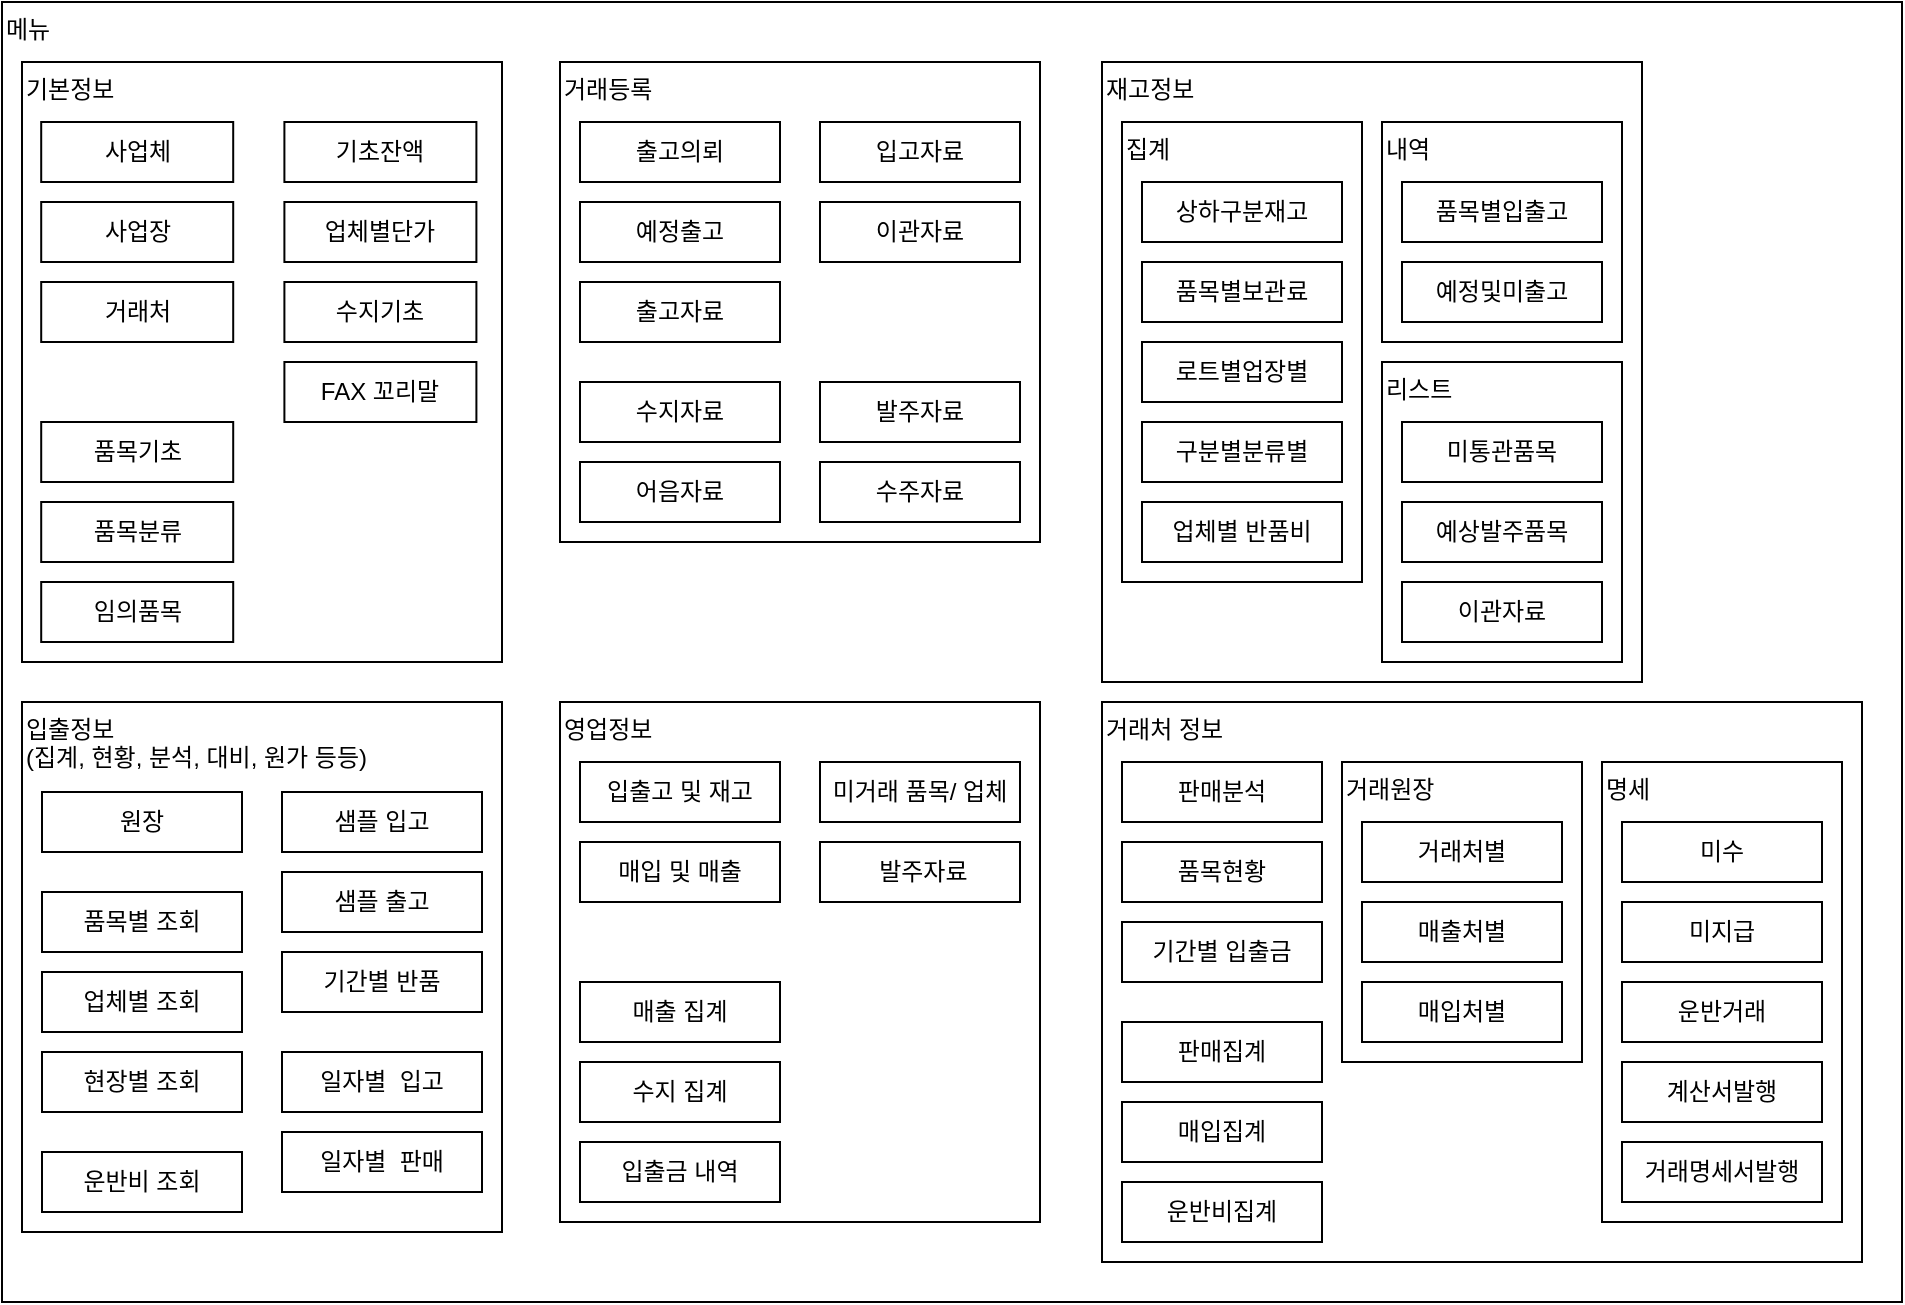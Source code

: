 <mxfile version="20.0.1" type="github">
  <diagram id="-eRTn-4_54sdNH-rd8Ry" name="Page-1">
    <mxGraphModel dx="1967" dy="1374" grid="1" gridSize="10" guides="1" tooltips="1" connect="1" arrows="1" fold="1" page="1" pageScale="1" pageWidth="827" pageHeight="1169" math="0" shadow="0">
      <root>
        <mxCell id="0" />
        <mxCell id="1" parent="0" />
        <mxCell id="DrYvYWVnT0ZJUwi3jU_x-1" value="메뉴" style="rounded=0;whiteSpace=wrap;html=1;verticalAlign=top;align=left;" parent="1" vertex="1">
          <mxGeometry y="10" width="950" height="650" as="geometry" />
        </mxCell>
        <mxCell id="mXeioqFXdQBucrt9PEec-13" value="" style="group" vertex="1" connectable="0" parent="1">
          <mxGeometry x="10" y="40" width="240" height="300" as="geometry" />
        </mxCell>
        <mxCell id="mXeioqFXdQBucrt9PEec-1" value="기본정보" style="rounded=0;whiteSpace=wrap;html=1;verticalAlign=top;align=left;" vertex="1" parent="mXeioqFXdQBucrt9PEec-13">
          <mxGeometry width="240" height="300" as="geometry" />
        </mxCell>
        <mxCell id="mXeioqFXdQBucrt9PEec-2" value="사업체" style="rounded=0;whiteSpace=wrap;html=1;" vertex="1" parent="mXeioqFXdQBucrt9PEec-13">
          <mxGeometry x="9.6" y="30" width="96" height="30" as="geometry" />
        </mxCell>
        <mxCell id="mXeioqFXdQBucrt9PEec-3" value="기초잔액" style="rounded=0;whiteSpace=wrap;html=1;" vertex="1" parent="mXeioqFXdQBucrt9PEec-13">
          <mxGeometry x="131.2" y="30" width="96" height="30" as="geometry" />
        </mxCell>
        <mxCell id="mXeioqFXdQBucrt9PEec-4" value="FAX 꼬리말" style="rounded=0;whiteSpace=wrap;html=1;" vertex="1" parent="mXeioqFXdQBucrt9PEec-13">
          <mxGeometry x="131.2" y="150" width="96" height="30" as="geometry" />
        </mxCell>
        <mxCell id="mXeioqFXdQBucrt9PEec-6" value="품목기초" style="rounded=0;whiteSpace=wrap;html=1;" vertex="1" parent="mXeioqFXdQBucrt9PEec-13">
          <mxGeometry x="9.6" y="180" width="96" height="30" as="geometry" />
        </mxCell>
        <mxCell id="mXeioqFXdQBucrt9PEec-7" value="사업장" style="rounded=0;whiteSpace=wrap;html=1;" vertex="1" parent="mXeioqFXdQBucrt9PEec-13">
          <mxGeometry x="9.6" y="70" width="96" height="30" as="geometry" />
        </mxCell>
        <mxCell id="mXeioqFXdQBucrt9PEec-8" value="거래처" style="rounded=0;whiteSpace=wrap;html=1;" vertex="1" parent="mXeioqFXdQBucrt9PEec-13">
          <mxGeometry x="9.6" y="110" width="96" height="30" as="geometry" />
        </mxCell>
        <mxCell id="mXeioqFXdQBucrt9PEec-10" value="품목분류" style="rounded=0;whiteSpace=wrap;html=1;" vertex="1" parent="mXeioqFXdQBucrt9PEec-13">
          <mxGeometry x="9.6" y="220" width="96" height="30" as="geometry" />
        </mxCell>
        <mxCell id="mXeioqFXdQBucrt9PEec-12" value="임의품목" style="rounded=0;whiteSpace=wrap;html=1;" vertex="1" parent="mXeioqFXdQBucrt9PEec-13">
          <mxGeometry x="9.6" y="260" width="96" height="30" as="geometry" />
        </mxCell>
        <mxCell id="mXeioqFXdQBucrt9PEec-77" value="업체별단가" style="rounded=0;whiteSpace=wrap;html=1;" vertex="1" parent="mXeioqFXdQBucrt9PEec-13">
          <mxGeometry x="131.2" y="70" width="96" height="30" as="geometry" />
        </mxCell>
        <mxCell id="mXeioqFXdQBucrt9PEec-78" value="수지기초" style="rounded=0;whiteSpace=wrap;html=1;" vertex="1" parent="mXeioqFXdQBucrt9PEec-13">
          <mxGeometry x="131.2" y="110" width="96" height="30" as="geometry" />
        </mxCell>
        <mxCell id="mXeioqFXdQBucrt9PEec-29" value="" style="group" vertex="1" connectable="0" parent="1">
          <mxGeometry x="279" y="40" width="240" height="240" as="geometry" />
        </mxCell>
        <mxCell id="mXeioqFXdQBucrt9PEec-14" value="거래등록" style="rounded=0;whiteSpace=wrap;html=1;verticalAlign=top;align=left;" vertex="1" parent="mXeioqFXdQBucrt9PEec-29">
          <mxGeometry width="240" height="240" as="geometry" />
        </mxCell>
        <mxCell id="mXeioqFXdQBucrt9PEec-19" value="수주자료" style="rounded=0;whiteSpace=wrap;html=1;" vertex="1" parent="mXeioqFXdQBucrt9PEec-29">
          <mxGeometry x="130" y="200" width="100" height="30" as="geometry" />
        </mxCell>
        <mxCell id="mXeioqFXdQBucrt9PEec-20" value="발주자료" style="rounded=0;whiteSpace=wrap;html=1;" vertex="1" parent="mXeioqFXdQBucrt9PEec-29">
          <mxGeometry x="130" y="160" width="100" height="30" as="geometry" />
        </mxCell>
        <mxCell id="mXeioqFXdQBucrt9PEec-21" value="어음자료" style="rounded=0;whiteSpace=wrap;html=1;" vertex="1" parent="mXeioqFXdQBucrt9PEec-29">
          <mxGeometry x="10" y="200" width="100" height="30" as="geometry" />
        </mxCell>
        <mxCell id="mXeioqFXdQBucrt9PEec-22" value="수지자료" style="rounded=0;whiteSpace=wrap;html=1;" vertex="1" parent="mXeioqFXdQBucrt9PEec-29">
          <mxGeometry x="10" y="160" width="100" height="30" as="geometry" />
        </mxCell>
        <mxCell id="mXeioqFXdQBucrt9PEec-23" value="이관자료" style="rounded=0;whiteSpace=wrap;html=1;" vertex="1" parent="mXeioqFXdQBucrt9PEec-29">
          <mxGeometry x="130" y="70" width="100" height="30" as="geometry" />
        </mxCell>
        <mxCell id="mXeioqFXdQBucrt9PEec-24" value="입고자료" style="rounded=0;whiteSpace=wrap;html=1;" vertex="1" parent="mXeioqFXdQBucrt9PEec-29">
          <mxGeometry x="130" y="30" width="100" height="30" as="geometry" />
        </mxCell>
        <mxCell id="mXeioqFXdQBucrt9PEec-25" value="예정출고" style="rounded=0;whiteSpace=wrap;html=1;" vertex="1" parent="mXeioqFXdQBucrt9PEec-29">
          <mxGeometry x="10" y="70" width="100" height="30" as="geometry" />
        </mxCell>
        <mxCell id="mXeioqFXdQBucrt9PEec-26" value="출고자료" style="rounded=0;whiteSpace=wrap;html=1;" vertex="1" parent="mXeioqFXdQBucrt9PEec-29">
          <mxGeometry x="10" y="110" width="100" height="30" as="geometry" />
        </mxCell>
        <mxCell id="mXeioqFXdQBucrt9PEec-27" value="출고의뢰" style="rounded=0;whiteSpace=wrap;html=1;" vertex="1" parent="mXeioqFXdQBucrt9PEec-29">
          <mxGeometry x="10" y="30" width="100" height="30" as="geometry" />
        </mxCell>
        <mxCell id="mXeioqFXdQBucrt9PEec-47" value="" style="group" vertex="1" connectable="0" parent="1">
          <mxGeometry x="550" y="40" width="270" height="310" as="geometry" />
        </mxCell>
        <mxCell id="mXeioqFXdQBucrt9PEec-30" value="재고정보" style="rounded=0;whiteSpace=wrap;html=1;verticalAlign=top;align=left;" vertex="1" parent="mXeioqFXdQBucrt9PEec-47">
          <mxGeometry width="270" height="310" as="geometry" />
        </mxCell>
        <mxCell id="mXeioqFXdQBucrt9PEec-44" value="리스트" style="rounded=0;whiteSpace=wrap;html=1;verticalAlign=top;align=left;" vertex="1" parent="mXeioqFXdQBucrt9PEec-47">
          <mxGeometry x="140" y="150" width="120" height="150" as="geometry" />
        </mxCell>
        <mxCell id="mXeioqFXdQBucrt9PEec-39" value="내역" style="rounded=0;whiteSpace=wrap;html=1;verticalAlign=top;align=left;" vertex="1" parent="mXeioqFXdQBucrt9PEec-47">
          <mxGeometry x="140" y="30" width="120" height="110" as="geometry" />
        </mxCell>
        <mxCell id="mXeioqFXdQBucrt9PEec-38" value="집계" style="rounded=0;whiteSpace=wrap;html=1;verticalAlign=top;align=left;" vertex="1" parent="mXeioqFXdQBucrt9PEec-47">
          <mxGeometry x="10" y="30" width="120" height="230" as="geometry" />
        </mxCell>
        <mxCell id="mXeioqFXdQBucrt9PEec-31" value="예정및미출고" style="rounded=0;whiteSpace=wrap;html=1;" vertex="1" parent="mXeioqFXdQBucrt9PEec-47">
          <mxGeometry x="150" y="100" width="100" height="30" as="geometry" />
        </mxCell>
        <mxCell id="mXeioqFXdQBucrt9PEec-32" value="품목별입출고" style="rounded=0;whiteSpace=wrap;html=1;" vertex="1" parent="mXeioqFXdQBucrt9PEec-47">
          <mxGeometry x="150" y="60" width="100" height="30" as="geometry" />
        </mxCell>
        <mxCell id="mXeioqFXdQBucrt9PEec-33" value="업체별 반품비" style="rounded=0;whiteSpace=wrap;html=1;" vertex="1" parent="mXeioqFXdQBucrt9PEec-47">
          <mxGeometry x="20" y="220" width="100" height="30" as="geometry" />
        </mxCell>
        <mxCell id="mXeioqFXdQBucrt9PEec-34" value="구분별분류별" style="rounded=0;whiteSpace=wrap;html=1;" vertex="1" parent="mXeioqFXdQBucrt9PEec-47">
          <mxGeometry x="20" y="180" width="100" height="30" as="geometry" />
        </mxCell>
        <mxCell id="mXeioqFXdQBucrt9PEec-35" value="로트별업장별" style="rounded=0;whiteSpace=wrap;html=1;" vertex="1" parent="mXeioqFXdQBucrt9PEec-47">
          <mxGeometry x="20" y="140" width="100" height="30" as="geometry" />
        </mxCell>
        <mxCell id="mXeioqFXdQBucrt9PEec-36" value="품목별보관료" style="rounded=0;whiteSpace=wrap;html=1;" vertex="1" parent="mXeioqFXdQBucrt9PEec-47">
          <mxGeometry x="20" y="100" width="100" height="30" as="geometry" />
        </mxCell>
        <mxCell id="mXeioqFXdQBucrt9PEec-37" value="상하구분재고" style="rounded=0;whiteSpace=wrap;html=1;" vertex="1" parent="mXeioqFXdQBucrt9PEec-47">
          <mxGeometry x="20" y="60" width="100" height="30" as="geometry" />
        </mxCell>
        <mxCell id="mXeioqFXdQBucrt9PEec-43" value="미통관품목" style="rounded=0;whiteSpace=wrap;html=1;" vertex="1" parent="mXeioqFXdQBucrt9PEec-47">
          <mxGeometry x="150" y="180" width="100" height="30" as="geometry" />
        </mxCell>
        <mxCell id="mXeioqFXdQBucrt9PEec-45" value="예상발주품목" style="rounded=0;whiteSpace=wrap;html=1;" vertex="1" parent="mXeioqFXdQBucrt9PEec-47">
          <mxGeometry x="150" y="220" width="100" height="30" as="geometry" />
        </mxCell>
        <mxCell id="mXeioqFXdQBucrt9PEec-46" value="이관자료" style="rounded=0;whiteSpace=wrap;html=1;" vertex="1" parent="mXeioqFXdQBucrt9PEec-47">
          <mxGeometry x="150" y="260" width="100" height="30" as="geometry" />
        </mxCell>
        <mxCell id="mXeioqFXdQBucrt9PEec-60" value="" style="group" vertex="1" connectable="0" parent="1">
          <mxGeometry x="10" y="360" width="240" height="265" as="geometry" />
        </mxCell>
        <mxCell id="mXeioqFXdQBucrt9PEec-48" value="입출정보&lt;br&gt;(집계, 현황, 분석, 대비, 원가 등등)" style="rounded=0;whiteSpace=wrap;html=1;verticalAlign=top;align=left;" vertex="1" parent="mXeioqFXdQBucrt9PEec-60">
          <mxGeometry width="240" height="265" as="geometry" />
        </mxCell>
        <mxCell id="mXeioqFXdQBucrt9PEec-40" value="현장별 조회" style="rounded=0;whiteSpace=wrap;html=1;" vertex="1" parent="mXeioqFXdQBucrt9PEec-60">
          <mxGeometry x="10" y="175" width="100" height="30" as="geometry" />
        </mxCell>
        <mxCell id="mXeioqFXdQBucrt9PEec-41" value="기간별 반품" style="rounded=0;whiteSpace=wrap;html=1;" vertex="1" parent="mXeioqFXdQBucrt9PEec-60">
          <mxGeometry x="130" y="125" width="100" height="30" as="geometry" />
        </mxCell>
        <mxCell id="mXeioqFXdQBucrt9PEec-42" value="샘플 입고" style="rounded=0;whiteSpace=wrap;html=1;" vertex="1" parent="mXeioqFXdQBucrt9PEec-60">
          <mxGeometry x="130" y="45" width="100" height="30" as="geometry" />
        </mxCell>
        <mxCell id="mXeioqFXdQBucrt9PEec-49" value="업체별 조회" style="rounded=0;whiteSpace=wrap;html=1;" vertex="1" parent="mXeioqFXdQBucrt9PEec-60">
          <mxGeometry x="10" y="135" width="100" height="30" as="geometry" />
        </mxCell>
        <mxCell id="mXeioqFXdQBucrt9PEec-50" value="품목별 조회" style="rounded=0;whiteSpace=wrap;html=1;" vertex="1" parent="mXeioqFXdQBucrt9PEec-60">
          <mxGeometry x="10" y="95" width="100" height="30" as="geometry" />
        </mxCell>
        <mxCell id="mXeioqFXdQBucrt9PEec-51" value="원장" style="rounded=0;whiteSpace=wrap;html=1;" vertex="1" parent="mXeioqFXdQBucrt9PEec-60">
          <mxGeometry x="10" y="45" width="100" height="30" as="geometry" />
        </mxCell>
        <mxCell id="mXeioqFXdQBucrt9PEec-53" value="샘플 출고" style="rounded=0;whiteSpace=wrap;html=1;" vertex="1" parent="mXeioqFXdQBucrt9PEec-60">
          <mxGeometry x="130" y="85" width="100" height="30" as="geometry" />
        </mxCell>
        <mxCell id="mXeioqFXdQBucrt9PEec-57" value="운반비 조회&lt;span style=&quot;color: rgba(0, 0, 0, 0); font-family: monospace; font-size: 0px; text-align: start;&quot;&gt;%3CmxGraphModel%3E%3Croot%3E%3CmxCell%20id%3D%220%22%2F%3E%3CmxCell%20id%3D%221%22%20parent%3D%220%22%2F%3E%3CmxCell%20id%3D%222%22%20value%3D%22%EC%B6%9C%EA%B3%A0%EC%9D%98%EB%A2%B0%22%20style%3D%22rounded%3D0%3BwhiteSpace%3Dwrap%3Bhtml%3D1%3B%22%20vertex%3D%221%22%20parent%3D%221%22%3E%3CmxGeometry%20x%3D%22530%22%20y%3D%22720%22%20width%3D%22100%22%20height%3D%2230%22%20as%3D%22geometry%22%2F%3E%3C%2FmxCell%3E%3C%2Froot%3E%3C%2FmxGraphModel%3E&lt;/span&gt;" style="rounded=0;whiteSpace=wrap;html=1;" vertex="1" parent="mXeioqFXdQBucrt9PEec-60">
          <mxGeometry x="10" y="225" width="100" height="30" as="geometry" />
        </mxCell>
        <mxCell id="mXeioqFXdQBucrt9PEec-58" value="일자별&amp;nbsp; 입고" style="rounded=0;whiteSpace=wrap;html=1;" vertex="1" parent="mXeioqFXdQBucrt9PEec-60">
          <mxGeometry x="130" y="175" width="100" height="30" as="geometry" />
        </mxCell>
        <mxCell id="mXeioqFXdQBucrt9PEec-59" value="일자별&amp;nbsp; 판매" style="rounded=0;whiteSpace=wrap;html=1;" vertex="1" parent="mXeioqFXdQBucrt9PEec-60">
          <mxGeometry x="130" y="215" width="100" height="30" as="geometry" />
        </mxCell>
        <mxCell id="mXeioqFXdQBucrt9PEec-62" value="" style="group" vertex="1" connectable="0" parent="1">
          <mxGeometry x="279" y="360" width="240" height="260" as="geometry" />
        </mxCell>
        <mxCell id="mXeioqFXdQBucrt9PEec-61" value="영업정보" style="rounded=0;whiteSpace=wrap;html=1;verticalAlign=top;align=left;" vertex="1" parent="mXeioqFXdQBucrt9PEec-62">
          <mxGeometry width="240" height="260" as="geometry" />
        </mxCell>
        <mxCell id="mXeioqFXdQBucrt9PEec-15" value="미거래 품목/ 업체" style="rounded=0;whiteSpace=wrap;html=1;" vertex="1" parent="mXeioqFXdQBucrt9PEec-62">
          <mxGeometry x="130" y="30" width="100" height="30" as="geometry" />
        </mxCell>
        <mxCell id="mXeioqFXdQBucrt9PEec-16" value="&amp;nbsp;발주자료" style="rounded=0;whiteSpace=wrap;html=1;" vertex="1" parent="mXeioqFXdQBucrt9PEec-62">
          <mxGeometry x="130" y="70" width="100" height="30" as="geometry" />
        </mxCell>
        <mxCell id="mXeioqFXdQBucrt9PEec-17" value="매입 및 매출" style="rounded=0;whiteSpace=wrap;html=1;" vertex="1" parent="mXeioqFXdQBucrt9PEec-62">
          <mxGeometry x="10" y="70" width="100" height="30" as="geometry" />
        </mxCell>
        <mxCell id="mXeioqFXdQBucrt9PEec-18" value="입출금 내역" style="rounded=0;whiteSpace=wrap;html=1;" vertex="1" parent="mXeioqFXdQBucrt9PEec-62">
          <mxGeometry x="10" y="220" width="100" height="30" as="geometry" />
        </mxCell>
        <mxCell id="mXeioqFXdQBucrt9PEec-54" value="수지 집계" style="rounded=0;whiteSpace=wrap;html=1;" vertex="1" parent="mXeioqFXdQBucrt9PEec-62">
          <mxGeometry x="10" y="180" width="100" height="30" as="geometry" />
        </mxCell>
        <mxCell id="mXeioqFXdQBucrt9PEec-55" value="매출 집계" style="rounded=0;whiteSpace=wrap;html=1;" vertex="1" parent="mXeioqFXdQBucrt9PEec-62">
          <mxGeometry x="10" y="140" width="100" height="30" as="geometry" />
        </mxCell>
        <mxCell id="mXeioqFXdQBucrt9PEec-56" value="입출고 및 재고" style="rounded=0;whiteSpace=wrap;html=1;" vertex="1" parent="mXeioqFXdQBucrt9PEec-62">
          <mxGeometry x="10" y="30" width="100" height="30" as="geometry" />
        </mxCell>
        <mxCell id="mXeioqFXdQBucrt9PEec-93" value="" style="group" vertex="1" connectable="0" parent="1">
          <mxGeometry x="550" y="360" width="380" height="280" as="geometry" />
        </mxCell>
        <mxCell id="mXeioqFXdQBucrt9PEec-63" value="거래처 정보" style="rounded=0;whiteSpace=wrap;html=1;verticalAlign=top;align=left;" vertex="1" parent="mXeioqFXdQBucrt9PEec-93">
          <mxGeometry width="380" height="280" as="geometry" />
        </mxCell>
        <mxCell id="mXeioqFXdQBucrt9PEec-70" value="운반비집계" style="rounded=0;whiteSpace=wrap;html=1;" vertex="1" parent="mXeioqFXdQBucrt9PEec-93">
          <mxGeometry x="10" y="240" width="100" height="30" as="geometry" />
        </mxCell>
        <mxCell id="mXeioqFXdQBucrt9PEec-71" value="판매집계" style="rounded=0;whiteSpace=wrap;html=1;" vertex="1" parent="mXeioqFXdQBucrt9PEec-93">
          <mxGeometry x="10" y="160" width="100" height="30" as="geometry" />
        </mxCell>
        <mxCell id="mXeioqFXdQBucrt9PEec-74" value="기간별 입출금" style="rounded=0;whiteSpace=wrap;html=1;" vertex="1" parent="mXeioqFXdQBucrt9PEec-93">
          <mxGeometry x="10" y="110" width="100" height="30" as="geometry" />
        </mxCell>
        <mxCell id="mXeioqFXdQBucrt9PEec-75" value="품목현황" style="rounded=0;whiteSpace=wrap;html=1;" vertex="1" parent="mXeioqFXdQBucrt9PEec-93">
          <mxGeometry x="10" y="70" width="100" height="30" as="geometry" />
        </mxCell>
        <mxCell id="mXeioqFXdQBucrt9PEec-76" value="판매분석" style="rounded=0;whiteSpace=wrap;html=1;" vertex="1" parent="mXeioqFXdQBucrt9PEec-93">
          <mxGeometry x="10" y="30" width="100" height="30" as="geometry" />
        </mxCell>
        <mxCell id="mXeioqFXdQBucrt9PEec-89" value="" style="group" vertex="1" connectable="0" parent="mXeioqFXdQBucrt9PEec-93">
          <mxGeometry x="120" y="30" width="120" height="150" as="geometry" />
        </mxCell>
        <mxCell id="mXeioqFXdQBucrt9PEec-81" value="거래원장" style="rounded=0;whiteSpace=wrap;html=1;verticalAlign=top;align=left;" vertex="1" parent="mXeioqFXdQBucrt9PEec-89">
          <mxGeometry width="120" height="150" as="geometry" />
        </mxCell>
        <mxCell id="mXeioqFXdQBucrt9PEec-73" value="매출처별" style="rounded=0;whiteSpace=wrap;html=1;" vertex="1" parent="mXeioqFXdQBucrt9PEec-89">
          <mxGeometry x="10" y="70" width="100" height="30" as="geometry" />
        </mxCell>
        <mxCell id="mXeioqFXdQBucrt9PEec-79" value="매입처별" style="rounded=0;whiteSpace=wrap;html=1;" vertex="1" parent="mXeioqFXdQBucrt9PEec-89">
          <mxGeometry x="10" y="110" width="100" height="30" as="geometry" />
        </mxCell>
        <mxCell id="mXeioqFXdQBucrt9PEec-80" value="거래처별" style="rounded=0;whiteSpace=wrap;html=1;" vertex="1" parent="mXeioqFXdQBucrt9PEec-89">
          <mxGeometry x="10" y="30" width="100" height="30" as="geometry" />
        </mxCell>
        <mxCell id="mXeioqFXdQBucrt9PEec-90" value="" style="group" vertex="1" connectable="0" parent="mXeioqFXdQBucrt9PEec-93">
          <mxGeometry x="250" y="30" width="120" height="230" as="geometry" />
        </mxCell>
        <mxCell id="mXeioqFXdQBucrt9PEec-86" value="명세" style="rounded=0;whiteSpace=wrap;html=1;verticalAlign=top;align=left;" vertex="1" parent="mXeioqFXdQBucrt9PEec-90">
          <mxGeometry width="120" height="230" as="geometry" />
        </mxCell>
        <mxCell id="mXeioqFXdQBucrt9PEec-72" value="미수" style="rounded=0;whiteSpace=wrap;html=1;" vertex="1" parent="mXeioqFXdQBucrt9PEec-90">
          <mxGeometry x="10" y="30" width="100" height="30" as="geometry" />
        </mxCell>
        <mxCell id="mXeioqFXdQBucrt9PEec-82" value="미지급" style="rounded=0;whiteSpace=wrap;html=1;" vertex="1" parent="mXeioqFXdQBucrt9PEec-90">
          <mxGeometry x="10" y="70" width="100" height="30" as="geometry" />
        </mxCell>
        <mxCell id="mXeioqFXdQBucrt9PEec-83" value="운반거래" style="rounded=0;whiteSpace=wrap;html=1;" vertex="1" parent="mXeioqFXdQBucrt9PEec-90">
          <mxGeometry x="10" y="110" width="100" height="30" as="geometry" />
        </mxCell>
        <mxCell id="mXeioqFXdQBucrt9PEec-84" value="계산서발행" style="rounded=0;whiteSpace=wrap;html=1;" vertex="1" parent="mXeioqFXdQBucrt9PEec-90">
          <mxGeometry x="10" y="150" width="100" height="30" as="geometry" />
        </mxCell>
        <mxCell id="mXeioqFXdQBucrt9PEec-85" value="거래명세서발행" style="rounded=0;whiteSpace=wrap;html=1;" vertex="1" parent="mXeioqFXdQBucrt9PEec-90">
          <mxGeometry x="10" y="190" width="100" height="30" as="geometry" />
        </mxCell>
        <mxCell id="mXeioqFXdQBucrt9PEec-91" value="매입집계" style="rounded=0;whiteSpace=wrap;html=1;" vertex="1" parent="mXeioqFXdQBucrt9PEec-93">
          <mxGeometry x="10" y="200" width="100" height="30" as="geometry" />
        </mxCell>
      </root>
    </mxGraphModel>
  </diagram>
</mxfile>

